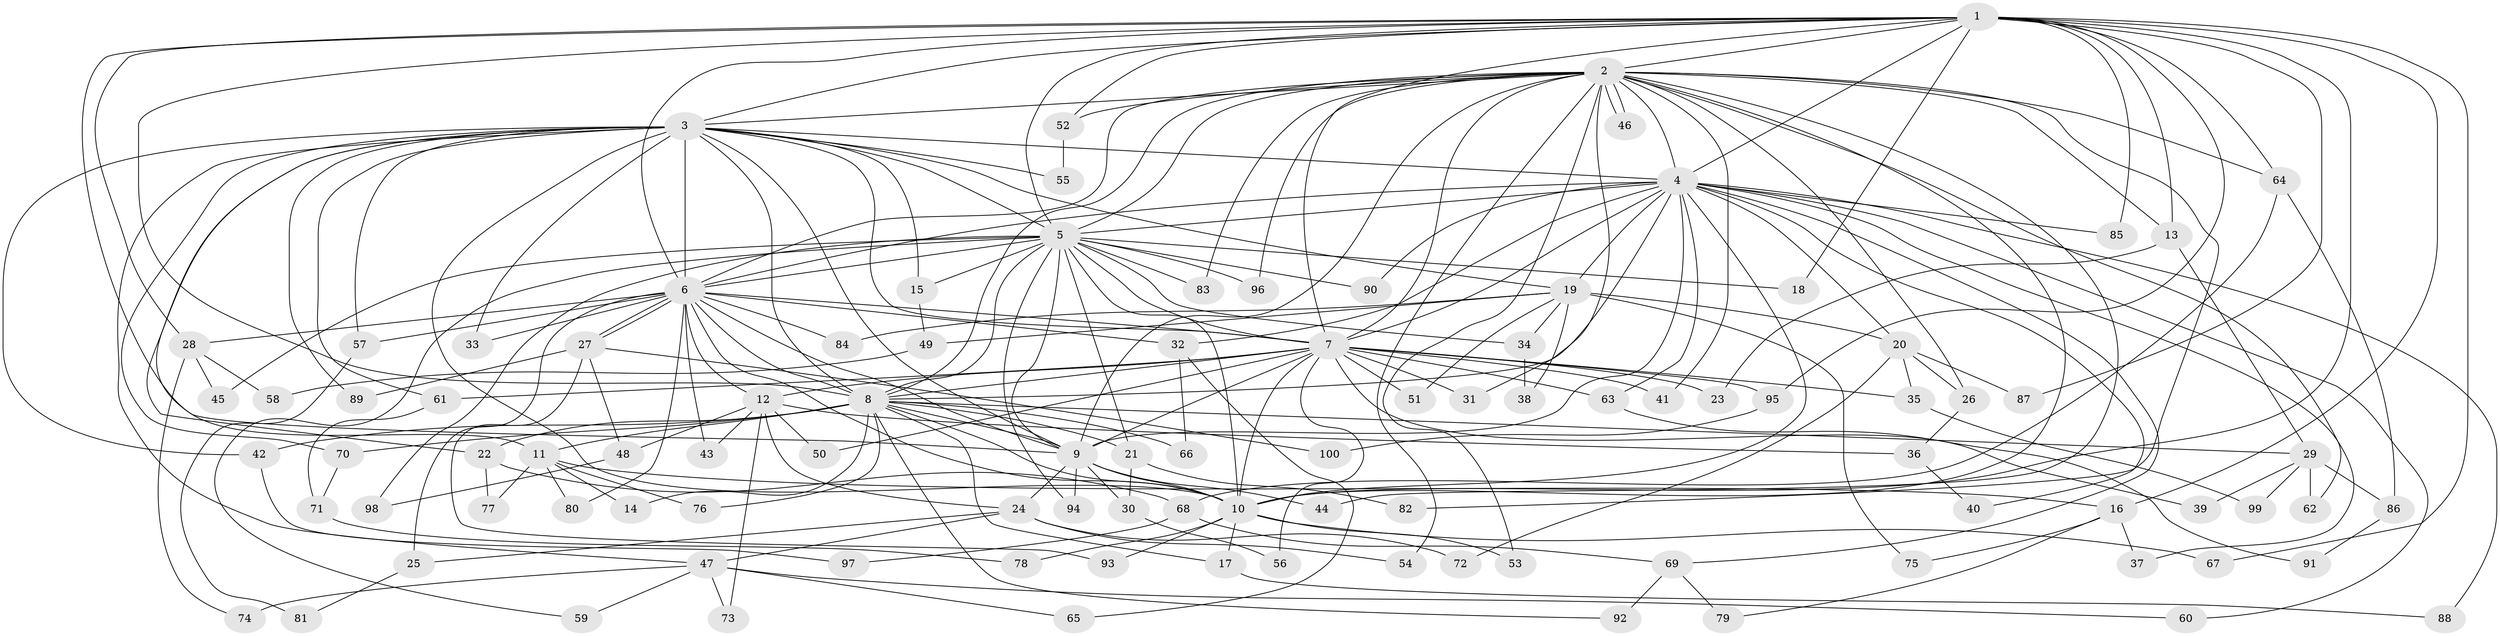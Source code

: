 // coarse degree distribution, {27: 0.02, 16: 0.02, 15: 0.02, 1: 0.12, 3: 0.08, 2: 0.52, 4: 0.06, 8: 0.02, 5: 0.08, 9: 0.02, 11: 0.02, 6: 0.02}
// Generated by graph-tools (version 1.1) at 2025/49/03/04/25 21:49:02]
// undirected, 100 vertices, 225 edges
graph export_dot {
graph [start="1"]
  node [color=gray90,style=filled];
  1;
  2;
  3;
  4;
  5;
  6;
  7;
  8;
  9;
  10;
  11;
  12;
  13;
  14;
  15;
  16;
  17;
  18;
  19;
  20;
  21;
  22;
  23;
  24;
  25;
  26;
  27;
  28;
  29;
  30;
  31;
  32;
  33;
  34;
  35;
  36;
  37;
  38;
  39;
  40;
  41;
  42;
  43;
  44;
  45;
  46;
  47;
  48;
  49;
  50;
  51;
  52;
  53;
  54;
  55;
  56;
  57;
  58;
  59;
  60;
  61;
  62;
  63;
  64;
  65;
  66;
  67;
  68;
  69;
  70;
  71;
  72;
  73;
  74;
  75;
  76;
  77;
  78;
  79;
  80;
  81;
  82;
  83;
  84;
  85;
  86;
  87;
  88;
  89;
  90;
  91;
  92;
  93;
  94;
  95;
  96;
  97;
  98;
  99;
  100;
  1 -- 2;
  1 -- 3;
  1 -- 4;
  1 -- 5;
  1 -- 6;
  1 -- 7;
  1 -- 8;
  1 -- 9;
  1 -- 10;
  1 -- 13;
  1 -- 16;
  1 -- 18;
  1 -- 28;
  1 -- 52;
  1 -- 64;
  1 -- 67;
  1 -- 85;
  1 -- 87;
  1 -- 95;
  2 -- 3;
  2 -- 4;
  2 -- 5;
  2 -- 6;
  2 -- 7;
  2 -- 8;
  2 -- 9;
  2 -- 10;
  2 -- 13;
  2 -- 26;
  2 -- 31;
  2 -- 41;
  2 -- 44;
  2 -- 46;
  2 -- 46;
  2 -- 52;
  2 -- 53;
  2 -- 54;
  2 -- 62;
  2 -- 64;
  2 -- 82;
  2 -- 83;
  2 -- 96;
  3 -- 4;
  3 -- 5;
  3 -- 6;
  3 -- 7;
  3 -- 8;
  3 -- 9;
  3 -- 10;
  3 -- 11;
  3 -- 15;
  3 -- 19;
  3 -- 22;
  3 -- 33;
  3 -- 42;
  3 -- 47;
  3 -- 55;
  3 -- 57;
  3 -- 61;
  3 -- 70;
  3 -- 89;
  4 -- 5;
  4 -- 6;
  4 -- 7;
  4 -- 8;
  4 -- 9;
  4 -- 10;
  4 -- 19;
  4 -- 20;
  4 -- 32;
  4 -- 37;
  4 -- 40;
  4 -- 60;
  4 -- 63;
  4 -- 69;
  4 -- 85;
  4 -- 88;
  4 -- 90;
  5 -- 6;
  5 -- 7;
  5 -- 8;
  5 -- 9;
  5 -- 10;
  5 -- 15;
  5 -- 18;
  5 -- 21;
  5 -- 34;
  5 -- 45;
  5 -- 59;
  5 -- 83;
  5 -- 90;
  5 -- 94;
  5 -- 96;
  5 -- 98;
  6 -- 7;
  6 -- 8;
  6 -- 9;
  6 -- 10;
  6 -- 12;
  6 -- 25;
  6 -- 27;
  6 -- 27;
  6 -- 28;
  6 -- 32;
  6 -- 33;
  6 -- 43;
  6 -- 57;
  6 -- 80;
  6 -- 84;
  7 -- 8;
  7 -- 9;
  7 -- 10;
  7 -- 12;
  7 -- 23;
  7 -- 31;
  7 -- 35;
  7 -- 39;
  7 -- 41;
  7 -- 50;
  7 -- 51;
  7 -- 56;
  7 -- 61;
  7 -- 63;
  7 -- 95;
  8 -- 9;
  8 -- 10;
  8 -- 11;
  8 -- 14;
  8 -- 17;
  8 -- 21;
  8 -- 22;
  8 -- 29;
  8 -- 42;
  8 -- 66;
  8 -- 70;
  8 -- 76;
  8 -- 92;
  9 -- 10;
  9 -- 24;
  9 -- 30;
  9 -- 44;
  9 -- 94;
  10 -- 17;
  10 -- 53;
  10 -- 67;
  10 -- 78;
  10 -- 93;
  11 -- 14;
  11 -- 16;
  11 -- 76;
  11 -- 77;
  11 -- 80;
  12 -- 24;
  12 -- 36;
  12 -- 43;
  12 -- 48;
  12 -- 50;
  12 -- 73;
  13 -- 23;
  13 -- 29;
  15 -- 49;
  16 -- 37;
  16 -- 75;
  16 -- 79;
  17 -- 88;
  19 -- 20;
  19 -- 34;
  19 -- 38;
  19 -- 49;
  19 -- 51;
  19 -- 75;
  19 -- 84;
  20 -- 26;
  20 -- 35;
  20 -- 72;
  20 -- 87;
  21 -- 30;
  21 -- 82;
  22 -- 68;
  22 -- 77;
  24 -- 25;
  24 -- 47;
  24 -- 54;
  24 -- 72;
  25 -- 81;
  26 -- 36;
  27 -- 48;
  27 -- 89;
  27 -- 93;
  27 -- 100;
  28 -- 45;
  28 -- 58;
  28 -- 74;
  29 -- 39;
  29 -- 62;
  29 -- 86;
  29 -- 99;
  30 -- 56;
  32 -- 65;
  32 -- 66;
  34 -- 38;
  35 -- 99;
  36 -- 40;
  42 -- 97;
  47 -- 59;
  47 -- 60;
  47 -- 65;
  47 -- 73;
  47 -- 74;
  48 -- 98;
  49 -- 58;
  52 -- 55;
  57 -- 81;
  61 -- 71;
  63 -- 91;
  64 -- 68;
  64 -- 86;
  68 -- 69;
  68 -- 97;
  69 -- 79;
  69 -- 92;
  70 -- 71;
  71 -- 78;
  86 -- 91;
  95 -- 100;
}
